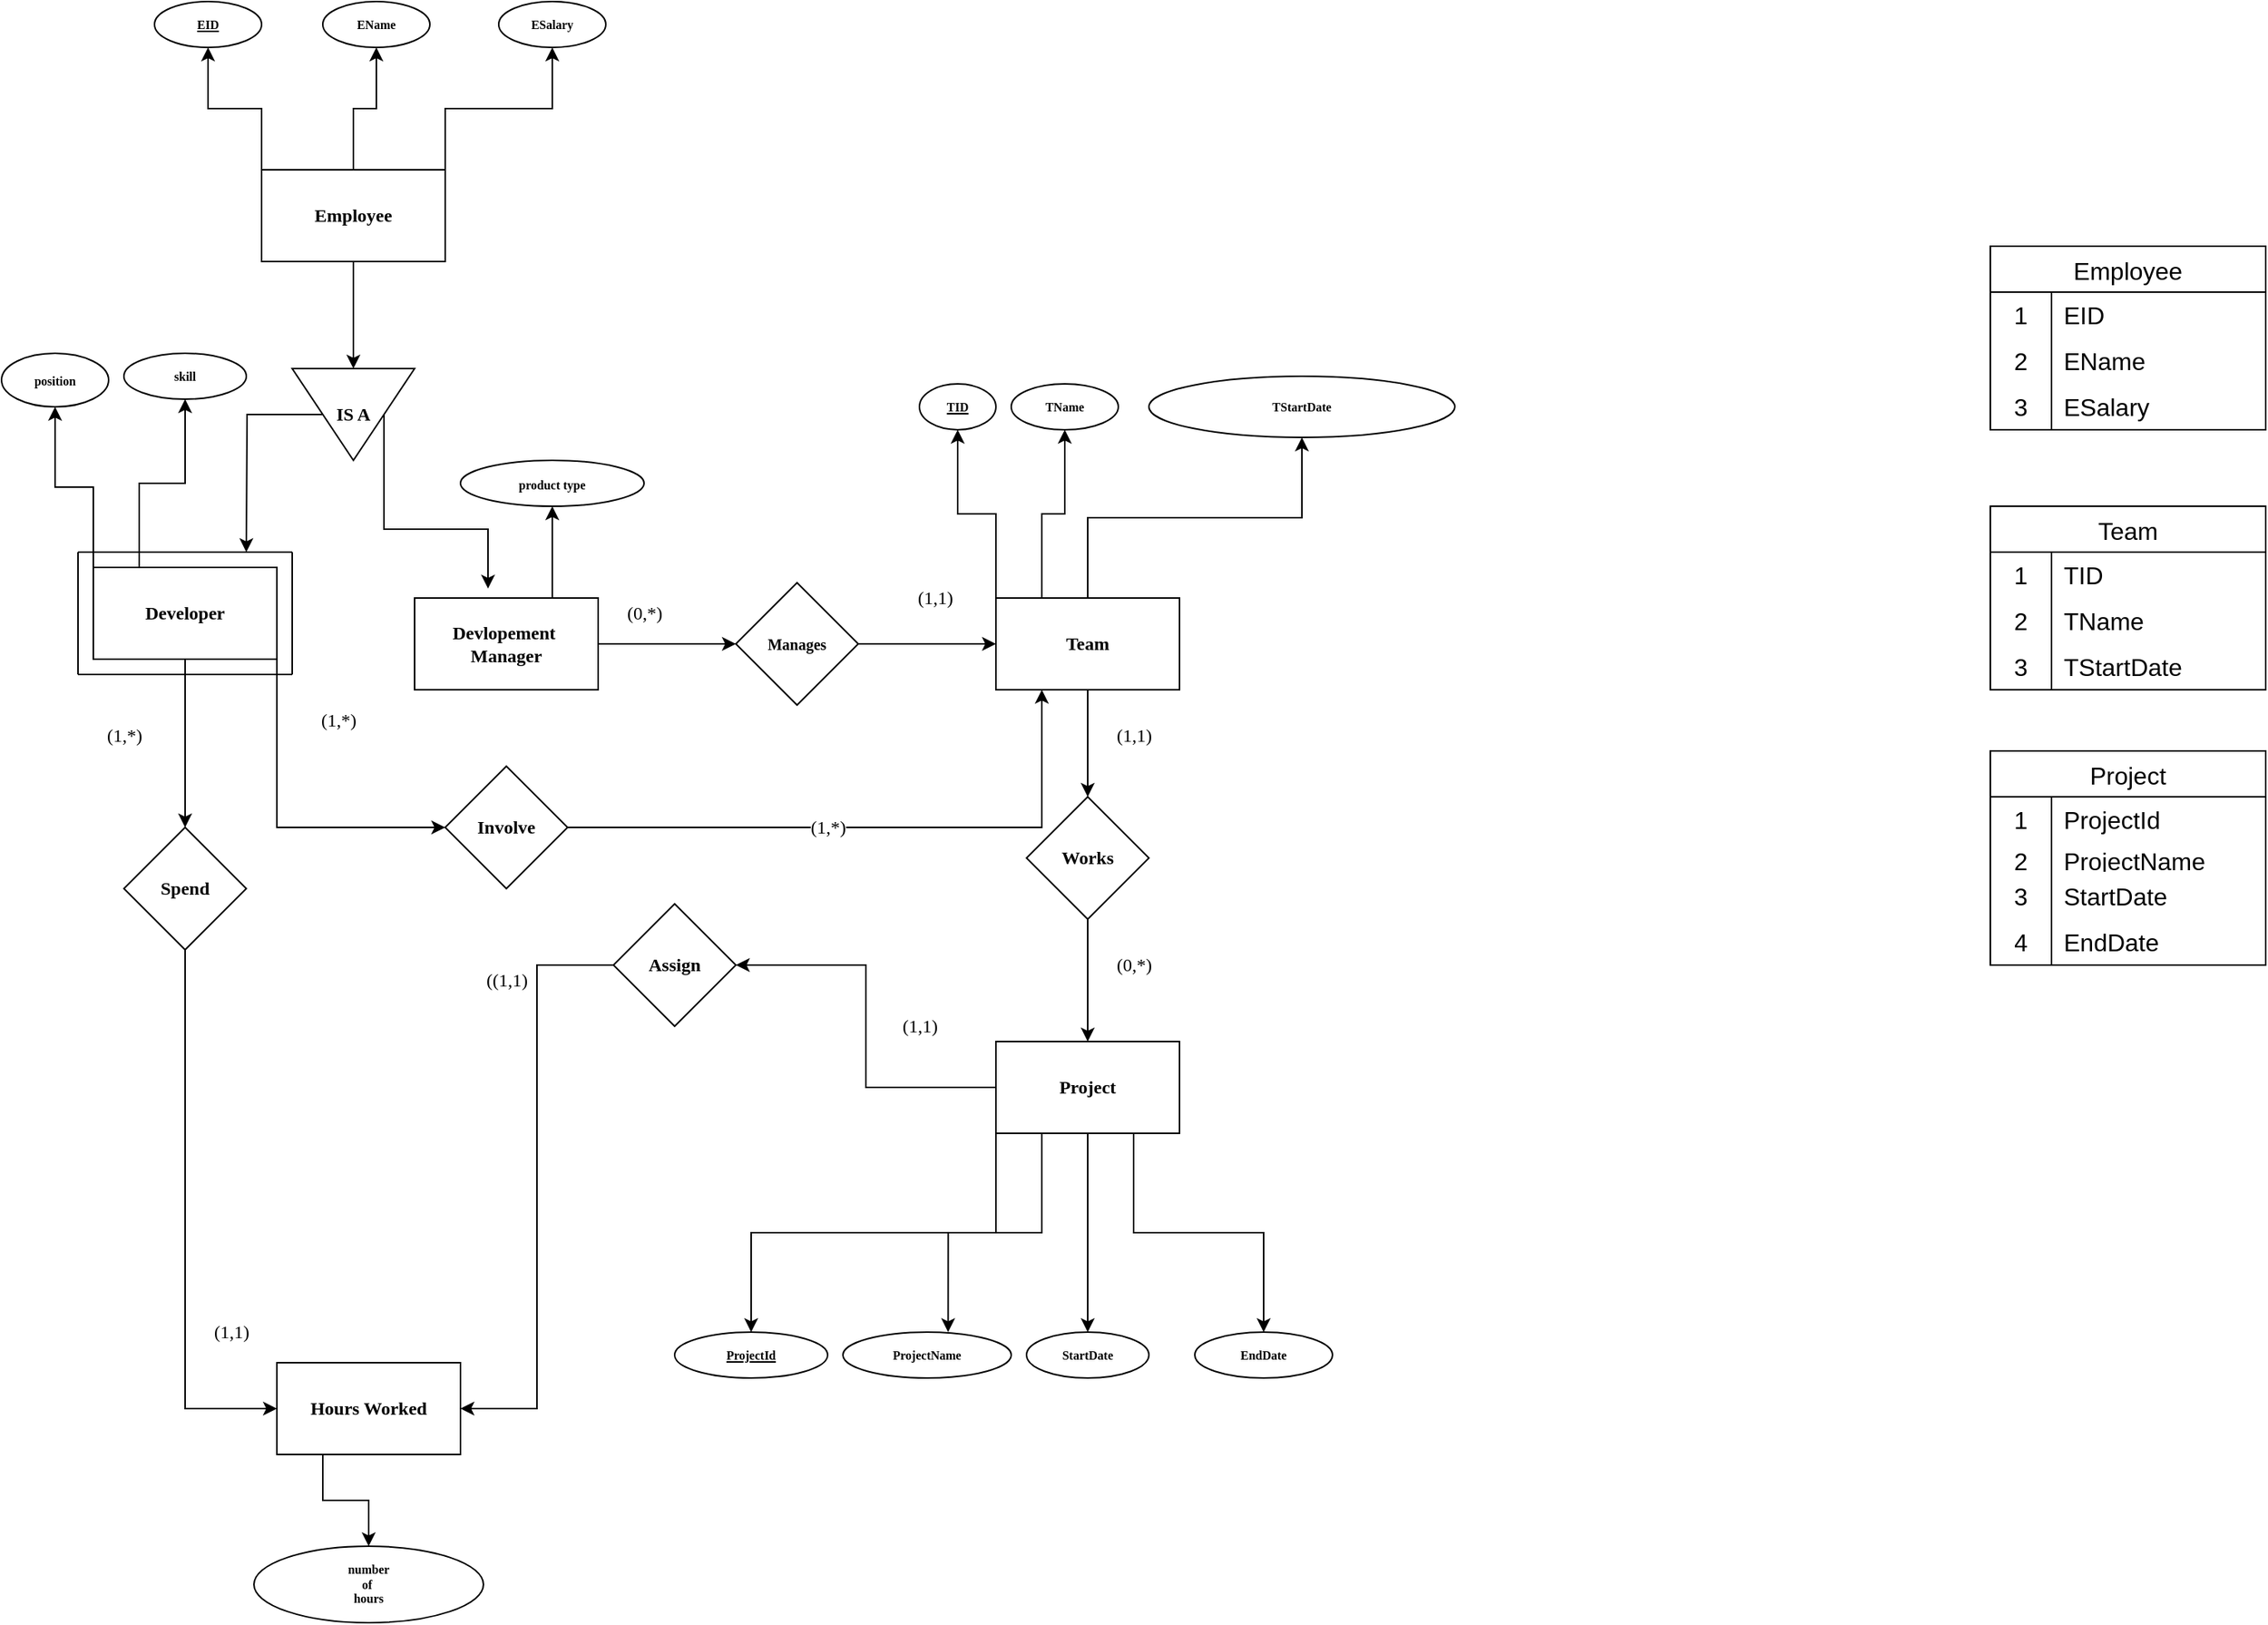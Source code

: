 <mxfile version="21.1.2" type="device">
  <diagram id="frQjgCpSMQZTaJP8_-7-" name="Page-1">
    <mxGraphModel dx="1793" dy="945" grid="1" gridSize="10" guides="1" tooltips="1" connect="1" arrows="1" fold="1" page="1" pageScale="1" pageWidth="850" pageHeight="1100" math="0" shadow="0">
      <root>
        <mxCell id="0" />
        <mxCell id="1" parent="0" />
        <mxCell id="EmgDvkxKHjXgh3PFIwty-4" value="" style="edgeStyle=orthogonalEdgeStyle;rounded=0;orthogonalLoop=1;jettySize=auto;html=1;fontFamily=Verdana;" parent="1" source="EmgDvkxKHjXgh3PFIwty-1" target="EmgDvkxKHjXgh3PFIwty-2" edge="1">
          <mxGeometry relative="1" as="geometry" />
        </mxCell>
        <mxCell id="EmgDvkxKHjXgh3PFIwty-19" style="edgeStyle=orthogonalEdgeStyle;rounded=0;orthogonalLoop=1;jettySize=auto;html=1;exitX=0;exitY=0;exitDx=0;exitDy=0;entryX=0.5;entryY=1;entryDx=0;entryDy=0;fontFamily=Verdana;fontSize=8;" parent="1" source="EmgDvkxKHjXgh3PFIwty-1" target="EmgDvkxKHjXgh3PFIwty-16" edge="1">
          <mxGeometry relative="1" as="geometry" />
        </mxCell>
        <mxCell id="EmgDvkxKHjXgh3PFIwty-20" style="edgeStyle=orthogonalEdgeStyle;rounded=0;orthogonalLoop=1;jettySize=auto;html=1;exitX=0.5;exitY=0;exitDx=0;exitDy=0;entryX=0.5;entryY=1;entryDx=0;entryDy=0;fontFamily=Verdana;fontSize=8;" parent="1" source="EmgDvkxKHjXgh3PFIwty-1" target="EmgDvkxKHjXgh3PFIwty-17" edge="1">
          <mxGeometry relative="1" as="geometry" />
        </mxCell>
        <mxCell id="EmgDvkxKHjXgh3PFIwty-21" style="edgeStyle=orthogonalEdgeStyle;rounded=0;orthogonalLoop=1;jettySize=auto;html=1;exitX=1;exitY=0;exitDx=0;exitDy=0;fontFamily=Verdana;fontSize=8;" parent="1" source="EmgDvkxKHjXgh3PFIwty-1" target="EmgDvkxKHjXgh3PFIwty-18" edge="1">
          <mxGeometry relative="1" as="geometry" />
        </mxCell>
        <mxCell id="EmgDvkxKHjXgh3PFIwty-1" value="&lt;font face=&quot;Verdana&quot;&gt;Employee&lt;/font&gt;" style="rounded=0;whiteSpace=wrap;html=1;fontStyle=1" parent="1" vertex="1">
          <mxGeometry x="610" y="140" width="120" height="60" as="geometry" />
        </mxCell>
        <mxCell id="EmgDvkxKHjXgh3PFIwty-9" style="edgeStyle=orthogonalEdgeStyle;rounded=0;orthogonalLoop=1;jettySize=auto;html=1;exitX=0.5;exitY=0;exitDx=0;exitDy=0;entryX=0.4;entryY=-0.103;entryDx=0;entryDy=0;entryPerimeter=0;fontFamily=Verdana;" parent="1" source="EmgDvkxKHjXgh3PFIwty-2" target="EmgDvkxKHjXgh3PFIwty-5" edge="1">
          <mxGeometry relative="1" as="geometry" />
        </mxCell>
        <mxCell id="EmgDvkxKHjXgh3PFIwty-29" style="edgeStyle=orthogonalEdgeStyle;rounded=0;orthogonalLoop=1;jettySize=auto;html=1;exitX=0.5;exitY=1;exitDx=0;exitDy=0;fontFamily=Verdana;fontSize=8;" parent="1" source="EmgDvkxKHjXgh3PFIwty-2" edge="1">
          <mxGeometry relative="1" as="geometry">
            <mxPoint x="600" y="390" as="targetPoint" />
          </mxGeometry>
        </mxCell>
        <mxCell id="EmgDvkxKHjXgh3PFIwty-2" value="&lt;b&gt;IS A&lt;/b&gt;" style="triangle;whiteSpace=wrap;html=1;fontFamily=Verdana;direction=south;" parent="1" vertex="1">
          <mxGeometry x="630" y="270" width="80" height="60" as="geometry" />
        </mxCell>
        <mxCell id="EmgDvkxKHjXgh3PFIwty-11" style="edgeStyle=orthogonalEdgeStyle;rounded=0;orthogonalLoop=1;jettySize=auto;html=1;exitX=0.75;exitY=0;exitDx=0;exitDy=0;fontFamily=Verdana;" parent="1" source="EmgDvkxKHjXgh3PFIwty-5" target="EmgDvkxKHjXgh3PFIwty-10" edge="1">
          <mxGeometry relative="1" as="geometry" />
        </mxCell>
        <mxCell id="EmgDvkxKHjXgh3PFIwty-33" style="edgeStyle=orthogonalEdgeStyle;rounded=0;orthogonalLoop=1;jettySize=auto;html=1;exitX=1;exitY=0.5;exitDx=0;exitDy=0;entryX=0;entryY=0.5;entryDx=0;entryDy=0;fontFamily=Verdana;fontSize=8;" parent="1" source="EmgDvkxKHjXgh3PFIwty-5" target="EmgDvkxKHjXgh3PFIwty-32" edge="1">
          <mxGeometry relative="1" as="geometry" />
        </mxCell>
        <mxCell id="EmgDvkxKHjXgh3PFIwty-5" value="Devlopement&amp;nbsp;&lt;br&gt;Manager" style="rounded=0;whiteSpace=wrap;html=1;fontFamily=Verdana;fontStyle=1" parent="1" vertex="1">
          <mxGeometry x="710" y="420" width="120" height="60" as="geometry" />
        </mxCell>
        <mxCell id="EmgDvkxKHjXgh3PFIwty-30" style="edgeStyle=orthogonalEdgeStyle;rounded=0;orthogonalLoop=1;jettySize=auto;html=1;exitX=0;exitY=0;exitDx=0;exitDy=0;fontFamily=Verdana;fontSize=8;" parent="1" source="EmgDvkxKHjXgh3PFIwty-6" target="EmgDvkxKHjXgh3PFIwty-12" edge="1">
          <mxGeometry relative="1" as="geometry" />
        </mxCell>
        <mxCell id="EmgDvkxKHjXgh3PFIwty-31" style="edgeStyle=orthogonalEdgeStyle;rounded=0;orthogonalLoop=1;jettySize=auto;html=1;exitX=0.25;exitY=0;exitDx=0;exitDy=0;entryX=1;entryY=0.5;entryDx=0;entryDy=0;fontFamily=Verdana;fontSize=8;" parent="1" source="EmgDvkxKHjXgh3PFIwty-6" target="EmgDvkxKHjXgh3PFIwty-14" edge="1">
          <mxGeometry relative="1" as="geometry" />
        </mxCell>
        <mxCell id="EmgDvkxKHjXgh3PFIwty-64" style="edgeStyle=orthogonalEdgeStyle;rounded=0;orthogonalLoop=1;jettySize=auto;html=1;exitX=0.5;exitY=1;exitDx=0;exitDy=0;entryX=0.5;entryY=0;entryDx=0;entryDy=0;fontFamily=Verdana;fontSize=12;" parent="1" source="EmgDvkxKHjXgh3PFIwty-6" target="EmgDvkxKHjXgh3PFIwty-63" edge="1">
          <mxGeometry relative="1" as="geometry" />
        </mxCell>
        <mxCell id="EmgDvkxKHjXgh3PFIwty-70" style="edgeStyle=orthogonalEdgeStyle;rounded=0;orthogonalLoop=1;jettySize=auto;html=1;exitX=1;exitY=1;exitDx=0;exitDy=0;entryX=0;entryY=0.5;entryDx=0;entryDy=0;fontFamily=Verdana;fontSize=12;" parent="1" source="EmgDvkxKHjXgh3PFIwty-6" target="EmgDvkxKHjXgh3PFIwty-69" edge="1">
          <mxGeometry relative="1" as="geometry" />
        </mxCell>
        <mxCell id="EmgDvkxKHjXgh3PFIwty-6" value="&lt;b&gt;Developer&lt;/b&gt;" style="rounded=0;whiteSpace=wrap;html=1;fontFamily=Verdana;" parent="1" vertex="1">
          <mxGeometry x="500" y="400" width="120" height="60" as="geometry" />
        </mxCell>
        <mxCell id="EmgDvkxKHjXgh3PFIwty-10" value="&lt;b style=&quot;font-size: 8px;&quot;&gt;product type&lt;/b&gt;" style="ellipse;whiteSpace=wrap;html=1;fontFamily=Verdana;direction=south;" parent="1" vertex="1">
          <mxGeometry x="740" y="330" width="120" height="30" as="geometry" />
        </mxCell>
        <mxCell id="EmgDvkxKHjXgh3PFIwty-12" value="&lt;b&gt;position&lt;/b&gt;" style="ellipse;whiteSpace=wrap;html=1;fontFamily=Verdana;fontSize=8;direction=south;" parent="1" vertex="1">
          <mxGeometry x="440" y="260" width="70" height="35" as="geometry" />
        </mxCell>
        <mxCell id="EmgDvkxKHjXgh3PFIwty-14" value="skill" style="ellipse;whiteSpace=wrap;html=1;fontFamily=Verdana;fontSize=8;direction=south;fontStyle=1" parent="1" vertex="1">
          <mxGeometry x="520" y="260" width="80" height="30" as="geometry" />
        </mxCell>
        <mxCell id="EmgDvkxKHjXgh3PFIwty-16" value="&lt;b&gt;EID&lt;/b&gt;" style="ellipse;whiteSpace=wrap;html=1;fontFamily=Verdana;fontSize=8;fontStyle=4" parent="1" vertex="1">
          <mxGeometry x="540" y="30" width="70" height="30" as="geometry" />
        </mxCell>
        <mxCell id="EmgDvkxKHjXgh3PFIwty-17" value="EName" style="ellipse;whiteSpace=wrap;html=1;fontFamily=Verdana;fontSize=8;fontStyle=1" parent="1" vertex="1">
          <mxGeometry x="650" y="30" width="70" height="30" as="geometry" />
        </mxCell>
        <mxCell id="EmgDvkxKHjXgh3PFIwty-18" value="ESalary" style="ellipse;whiteSpace=wrap;html=1;fontFamily=Verdana;fontSize=8;fontStyle=1" parent="1" vertex="1">
          <mxGeometry x="765" y="30" width="70" height="30" as="geometry" />
        </mxCell>
        <mxCell id="EmgDvkxKHjXgh3PFIwty-23" value="" style="endArrow=none;html=1;rounded=0;fontFamily=Verdana;fontSize=8;" parent="1" edge="1">
          <mxGeometry width="50" height="50" relative="1" as="geometry">
            <mxPoint x="490" y="470" as="sourcePoint" />
            <mxPoint x="630" y="470" as="targetPoint" />
            <Array as="points">
              <mxPoint x="550" y="470" />
            </Array>
          </mxGeometry>
        </mxCell>
        <mxCell id="EmgDvkxKHjXgh3PFIwty-25" value="" style="endArrow=none;html=1;rounded=0;fontFamily=Verdana;fontSize=8;" parent="1" edge="1">
          <mxGeometry x="-1" y="314" width="50" height="50" relative="1" as="geometry">
            <mxPoint x="490" y="470" as="sourcePoint" />
            <mxPoint x="490" y="390" as="targetPoint" />
            <mxPoint x="24" y="120" as="offset" />
          </mxGeometry>
        </mxCell>
        <mxCell id="EmgDvkxKHjXgh3PFIwty-27" value="" style="endArrow=none;html=1;rounded=0;fontFamily=Verdana;fontSize=8;" parent="1" edge="1">
          <mxGeometry width="50" height="50" relative="1" as="geometry">
            <mxPoint x="490" y="390" as="sourcePoint" />
            <mxPoint x="630" y="390" as="targetPoint" />
          </mxGeometry>
        </mxCell>
        <mxCell id="EmgDvkxKHjXgh3PFIwty-28" value="" style="endArrow=none;html=1;rounded=0;fontFamily=Verdana;fontSize=8;" parent="1" edge="1">
          <mxGeometry width="50" height="50" relative="1" as="geometry">
            <mxPoint x="630" y="470" as="sourcePoint" />
            <mxPoint x="630" y="390" as="targetPoint" />
            <Array as="points">
              <mxPoint x="630" y="460" />
            </Array>
          </mxGeometry>
        </mxCell>
        <mxCell id="EmgDvkxKHjXgh3PFIwty-35" style="edgeStyle=orthogonalEdgeStyle;rounded=0;orthogonalLoop=1;jettySize=auto;html=1;exitX=1;exitY=0.5;exitDx=0;exitDy=0;entryX=0;entryY=0.5;entryDx=0;entryDy=0;fontFamily=Verdana;fontSize=10;" parent="1" source="EmgDvkxKHjXgh3PFIwty-32" target="EmgDvkxKHjXgh3PFIwty-34" edge="1">
          <mxGeometry relative="1" as="geometry" />
        </mxCell>
        <mxCell id="EmgDvkxKHjXgh3PFIwty-32" value="&lt;b style=&quot;font-size: 10px;&quot;&gt;Manages&lt;/b&gt;" style="rhombus;whiteSpace=wrap;html=1;fontFamily=Verdana;fontSize=8;" parent="1" vertex="1">
          <mxGeometry x="920" y="410" width="80" height="80" as="geometry" />
        </mxCell>
        <mxCell id="EmgDvkxKHjXgh3PFIwty-39" style="edgeStyle=orthogonalEdgeStyle;rounded=0;orthogonalLoop=1;jettySize=auto;html=1;exitX=0;exitY=0;exitDx=0;exitDy=0;entryX=1;entryY=0.5;entryDx=0;entryDy=0;fontFamily=Verdana;fontSize=12;" parent="1" source="EmgDvkxKHjXgh3PFIwty-34" target="EmgDvkxKHjXgh3PFIwty-36" edge="1">
          <mxGeometry relative="1" as="geometry" />
        </mxCell>
        <mxCell id="EmgDvkxKHjXgh3PFIwty-40" style="edgeStyle=orthogonalEdgeStyle;rounded=0;orthogonalLoop=1;jettySize=auto;html=1;exitX=0.25;exitY=0;exitDx=0;exitDy=0;entryX=1;entryY=0.5;entryDx=0;entryDy=0;fontFamily=Verdana;fontSize=12;" parent="1" source="EmgDvkxKHjXgh3PFIwty-34" target="EmgDvkxKHjXgh3PFIwty-37" edge="1">
          <mxGeometry relative="1" as="geometry" />
        </mxCell>
        <mxCell id="EmgDvkxKHjXgh3PFIwty-41" style="edgeStyle=orthogonalEdgeStyle;rounded=0;orthogonalLoop=1;jettySize=auto;html=1;exitX=0.5;exitY=0;exitDx=0;exitDy=0;entryX=1;entryY=0.5;entryDx=0;entryDy=0;fontFamily=Verdana;fontSize=12;" parent="1" source="EmgDvkxKHjXgh3PFIwty-34" target="EmgDvkxKHjXgh3PFIwty-38" edge="1">
          <mxGeometry relative="1" as="geometry" />
        </mxCell>
        <mxCell id="EmgDvkxKHjXgh3PFIwty-43" style="edgeStyle=orthogonalEdgeStyle;rounded=0;orthogonalLoop=1;jettySize=auto;html=1;exitX=0.5;exitY=1;exitDx=0;exitDy=0;entryX=0.5;entryY=0;entryDx=0;entryDy=0;fontFamily=Verdana;fontSize=12;" parent="1" source="EmgDvkxKHjXgh3PFIwty-34" target="EmgDvkxKHjXgh3PFIwty-42" edge="1">
          <mxGeometry relative="1" as="geometry" />
        </mxCell>
        <mxCell id="EmgDvkxKHjXgh3PFIwty-34" value="&lt;b&gt;&lt;font style=&quot;font-size: 12px;&quot;&gt;Team&lt;/font&gt;&lt;/b&gt;" style="rounded=0;whiteSpace=wrap;html=1;fontFamily=Verdana;fontSize=10;" parent="1" vertex="1">
          <mxGeometry x="1090" y="420" width="120" height="60" as="geometry" />
        </mxCell>
        <mxCell id="EmgDvkxKHjXgh3PFIwty-36" value="&lt;b&gt;TID&lt;/b&gt;" style="ellipse;whiteSpace=wrap;html=1;fontFamily=Verdana;fontSize=8;fontStyle=4;direction=south;" parent="1" vertex="1">
          <mxGeometry x="1040" y="280" width="50" height="30" as="geometry" />
        </mxCell>
        <mxCell id="EmgDvkxKHjXgh3PFIwty-37" value="TName" style="ellipse;whiteSpace=wrap;html=1;fontFamily=Verdana;fontSize=8;fontStyle=1;direction=south;" parent="1" vertex="1">
          <mxGeometry x="1100" y="280" width="70" height="30" as="geometry" />
        </mxCell>
        <mxCell id="EmgDvkxKHjXgh3PFIwty-38" value="TStartDate" style="ellipse;whiteSpace=wrap;html=1;fontFamily=Verdana;fontSize=8;fontStyle=1;direction=south;" parent="1" vertex="1">
          <mxGeometry x="1190" y="275" width="200" height="40" as="geometry" />
        </mxCell>
        <mxCell id="EmgDvkxKHjXgh3PFIwty-45" style="edgeStyle=orthogonalEdgeStyle;rounded=0;orthogonalLoop=1;jettySize=auto;html=1;exitX=0.5;exitY=1;exitDx=0;exitDy=0;entryX=0.5;entryY=0;entryDx=0;entryDy=0;fontFamily=Verdana;fontSize=12;" parent="1" source="EmgDvkxKHjXgh3PFIwty-42" target="EmgDvkxKHjXgh3PFIwty-44" edge="1">
          <mxGeometry relative="1" as="geometry" />
        </mxCell>
        <mxCell id="EmgDvkxKHjXgh3PFIwty-42" value="&lt;b&gt;Works&lt;/b&gt;" style="rhombus;whiteSpace=wrap;html=1;fontFamily=Verdana;fontSize=12;" parent="1" vertex="1">
          <mxGeometry x="1110" y="550" width="80" height="80" as="geometry" />
        </mxCell>
        <mxCell id="EmgDvkxKHjXgh3PFIwty-47" style="edgeStyle=orthogonalEdgeStyle;rounded=0;orthogonalLoop=1;jettySize=auto;html=1;exitX=0;exitY=1;exitDx=0;exitDy=0;entryX=0;entryY=0.5;entryDx=0;entryDy=0;fontFamily=Verdana;fontSize=12;" parent="1" source="EmgDvkxKHjXgh3PFIwty-44" target="EmgDvkxKHjXgh3PFIwty-46" edge="1">
          <mxGeometry relative="1" as="geometry" />
        </mxCell>
        <mxCell id="EmgDvkxKHjXgh3PFIwty-50" style="edgeStyle=orthogonalEdgeStyle;rounded=0;orthogonalLoop=1;jettySize=auto;html=1;exitX=0.25;exitY=1;exitDx=0;exitDy=0;fontFamily=Verdana;fontSize=12;entryX=0;entryY=0.375;entryDx=0;entryDy=0;entryPerimeter=0;" parent="1" source="EmgDvkxKHjXgh3PFIwty-44" edge="1" target="EmgDvkxKHjXgh3PFIwty-52">
          <mxGeometry relative="1" as="geometry">
            <mxPoint x="1090" y="840" as="targetPoint" />
          </mxGeometry>
        </mxCell>
        <mxCell id="EmgDvkxKHjXgh3PFIwty-55" style="edgeStyle=orthogonalEdgeStyle;rounded=0;orthogonalLoop=1;jettySize=auto;html=1;exitX=0.5;exitY=1;exitDx=0;exitDy=0;entryX=0;entryY=0.5;entryDx=0;entryDy=0;fontFamily=Verdana;fontSize=12;" parent="1" source="EmgDvkxKHjXgh3PFIwty-44" target="EmgDvkxKHjXgh3PFIwty-53" edge="1">
          <mxGeometry relative="1" as="geometry" />
        </mxCell>
        <mxCell id="EmgDvkxKHjXgh3PFIwty-56" style="edgeStyle=orthogonalEdgeStyle;rounded=0;orthogonalLoop=1;jettySize=auto;html=1;exitX=0.75;exitY=1;exitDx=0;exitDy=0;entryX=0;entryY=0.5;entryDx=0;entryDy=0;fontFamily=Verdana;fontSize=12;" parent="1" source="EmgDvkxKHjXgh3PFIwty-44" target="EmgDvkxKHjXgh3PFIwty-54" edge="1">
          <mxGeometry relative="1" as="geometry" />
        </mxCell>
        <mxCell id="EmgDvkxKHjXgh3PFIwty-58" style="edgeStyle=orthogonalEdgeStyle;rounded=0;orthogonalLoop=1;jettySize=auto;html=1;exitX=0;exitY=0.5;exitDx=0;exitDy=0;entryX=1;entryY=0.5;entryDx=0;entryDy=0;fontFamily=Verdana;fontSize=12;" parent="1" source="EmgDvkxKHjXgh3PFIwty-44" target="EmgDvkxKHjXgh3PFIwty-57" edge="1">
          <mxGeometry relative="1" as="geometry" />
        </mxCell>
        <mxCell id="EmgDvkxKHjXgh3PFIwty-44" value="&lt;b&gt;Project&lt;/b&gt;" style="rounded=0;whiteSpace=wrap;html=1;fontFamily=Verdana;fontSize=12;" parent="1" vertex="1">
          <mxGeometry x="1090" y="710" width="120" height="60" as="geometry" />
        </mxCell>
        <mxCell id="EmgDvkxKHjXgh3PFIwty-46" value="&lt;b&gt;ProjectId&lt;br&gt;&lt;/b&gt;" style="ellipse;whiteSpace=wrap;html=1;fontFamily=Verdana;fontSize=8;fontStyle=4;direction=south;" parent="1" vertex="1">
          <mxGeometry x="880" y="900" width="100" height="30" as="geometry" />
        </mxCell>
        <mxCell id="EmgDvkxKHjXgh3PFIwty-52" value="ProjectName" style="ellipse;whiteSpace=wrap;html=1;fontFamily=Verdana;fontSize=8;fontStyle=1;direction=south;" parent="1" vertex="1">
          <mxGeometry x="990" y="900" width="110" height="30" as="geometry" />
        </mxCell>
        <mxCell id="EmgDvkxKHjXgh3PFIwty-53" value="StartDate" style="ellipse;whiteSpace=wrap;html=1;fontFamily=Verdana;fontSize=8;fontStyle=1;direction=south;" parent="1" vertex="1">
          <mxGeometry x="1110" y="900" width="80" height="30" as="geometry" />
        </mxCell>
        <mxCell id="EmgDvkxKHjXgh3PFIwty-54" value="EndDate" style="ellipse;whiteSpace=wrap;html=1;fontFamily=Verdana;fontSize=8;fontStyle=1;direction=south;" parent="1" vertex="1">
          <mxGeometry x="1220" y="900" width="90" height="30" as="geometry" />
        </mxCell>
        <mxCell id="EmgDvkxKHjXgh3PFIwty-62" style="edgeStyle=orthogonalEdgeStyle;rounded=0;orthogonalLoop=1;jettySize=auto;html=1;exitX=0;exitY=0.5;exitDx=0;exitDy=0;entryX=1;entryY=0.5;entryDx=0;entryDy=0;fontFamily=Verdana;fontSize=12;" parent="1" source="EmgDvkxKHjXgh3PFIwty-57" target="EmgDvkxKHjXgh3PFIwty-61" edge="1">
          <mxGeometry relative="1" as="geometry" />
        </mxCell>
        <mxCell id="EmgDvkxKHjXgh3PFIwty-57" value="&lt;b&gt;Assign&lt;br&gt;&lt;/b&gt;" style="rhombus;whiteSpace=wrap;html=1;fontFamily=Verdana;fontSize=12;" parent="1" vertex="1">
          <mxGeometry x="840" y="620" width="80" height="80" as="geometry" />
        </mxCell>
        <mxCell id="EmgDvkxKHjXgh3PFIwty-67" style="edgeStyle=orthogonalEdgeStyle;rounded=0;orthogonalLoop=1;jettySize=auto;html=1;exitX=0.25;exitY=1;exitDx=0;exitDy=0;entryX=0;entryY=0.5;entryDx=0;entryDy=0;fontFamily=Verdana;fontSize=12;" parent="1" source="EmgDvkxKHjXgh3PFIwty-61" target="EmgDvkxKHjXgh3PFIwty-66" edge="1">
          <mxGeometry relative="1" as="geometry" />
        </mxCell>
        <mxCell id="EmgDvkxKHjXgh3PFIwty-61" value="&lt;b&gt;Hours Worked&lt;/b&gt;" style="rounded=0;whiteSpace=wrap;html=1;fontFamily=Verdana;fontSize=12;" parent="1" vertex="1">
          <mxGeometry x="620" y="920" width="120" height="60" as="geometry" />
        </mxCell>
        <mxCell id="EmgDvkxKHjXgh3PFIwty-65" style="edgeStyle=orthogonalEdgeStyle;rounded=0;orthogonalLoop=1;jettySize=auto;html=1;exitX=0.5;exitY=1;exitDx=0;exitDy=0;entryX=0;entryY=0.5;entryDx=0;entryDy=0;fontFamily=Verdana;fontSize=12;" parent="1" source="EmgDvkxKHjXgh3PFIwty-63" target="EmgDvkxKHjXgh3PFIwty-61" edge="1">
          <mxGeometry relative="1" as="geometry" />
        </mxCell>
        <mxCell id="EmgDvkxKHjXgh3PFIwty-63" value="&lt;b&gt;Spend&lt;/b&gt;" style="rhombus;whiteSpace=wrap;html=1;fontFamily=Verdana;fontSize=12;" parent="1" vertex="1">
          <mxGeometry x="520" y="570" width="80" height="80" as="geometry" />
        </mxCell>
        <mxCell id="EmgDvkxKHjXgh3PFIwty-66" value="number&lt;br&gt;of&amp;nbsp;&lt;br&gt;hours" style="ellipse;whiteSpace=wrap;html=1;fontFamily=Verdana;fontSize=8;fontStyle=1;direction=south;" parent="1" vertex="1">
          <mxGeometry x="605" y="1040" width="150" height="50" as="geometry" />
        </mxCell>
        <mxCell id="EmgDvkxKHjXgh3PFIwty-71" style="edgeStyle=orthogonalEdgeStyle;rounded=0;orthogonalLoop=1;jettySize=auto;html=1;exitX=1;exitY=0.5;exitDx=0;exitDy=0;entryX=0.25;entryY=1;entryDx=0;entryDy=0;fontFamily=Verdana;fontSize=12;" parent="1" source="EmgDvkxKHjXgh3PFIwty-69" target="EmgDvkxKHjXgh3PFIwty-34" edge="1">
          <mxGeometry relative="1" as="geometry" />
        </mxCell>
        <mxCell id="EmgDvkxKHjXgh3PFIwty-73" value="(1,*)" style="edgeLabel;html=1;align=center;verticalAlign=middle;resizable=0;points=[];fontSize=12;fontFamily=Verdana;" parent="EmgDvkxKHjXgh3PFIwty-71" connectable="0" vertex="1">
          <mxGeometry x="-0.144" y="8" relative="1" as="geometry">
            <mxPoint x="-1" y="8" as="offset" />
          </mxGeometry>
        </mxCell>
        <mxCell id="EmgDvkxKHjXgh3PFIwty-69" value="&lt;b&gt;Involve&lt;/b&gt;" style="rhombus;whiteSpace=wrap;html=1;fontFamily=Verdana;fontSize=12;" parent="1" vertex="1">
          <mxGeometry x="730" y="530" width="80" height="80" as="geometry" />
        </mxCell>
        <mxCell id="EmgDvkxKHjXgh3PFIwty-72" value="(1,*)" style="text;html=1;align=center;verticalAlign=middle;resizable=0;points=[];autosize=1;strokeColor=none;fillColor=none;fontSize=12;fontFamily=Verdana;" parent="1" vertex="1">
          <mxGeometry x="635" y="485" width="50" height="30" as="geometry" />
        </mxCell>
        <mxCell id="EmgDvkxKHjXgh3PFIwty-74" value="(0,*)" style="text;html=1;align=center;verticalAlign=middle;resizable=0;points=[];autosize=1;strokeColor=none;fillColor=none;fontSize=12;fontFamily=Verdana;" parent="1" vertex="1">
          <mxGeometry x="835" y="415" width="50" height="30" as="geometry" />
        </mxCell>
        <mxCell id="EmgDvkxKHjXgh3PFIwty-75" value="(1,1)" style="text;html=1;align=center;verticalAlign=middle;resizable=0;points=[];autosize=1;strokeColor=none;fillColor=none;fontSize=12;fontFamily=Verdana;" parent="1" vertex="1">
          <mxGeometry x="1025" y="405" width="50" height="30" as="geometry" />
        </mxCell>
        <mxCell id="EmgDvkxKHjXgh3PFIwty-76" value="(1,1)" style="text;html=1;align=center;verticalAlign=middle;resizable=0;points=[];autosize=1;strokeColor=none;fillColor=none;fontSize=12;fontFamily=Verdana;" parent="1" vertex="1">
          <mxGeometry x="1155" y="495" width="50" height="30" as="geometry" />
        </mxCell>
        <mxCell id="EmgDvkxKHjXgh3PFIwty-77" value="(0,*)" style="text;html=1;align=center;verticalAlign=middle;resizable=0;points=[];autosize=1;strokeColor=none;fillColor=none;fontSize=12;fontFamily=Verdana;" parent="1" vertex="1">
          <mxGeometry x="1155" y="645" width="50" height="30" as="geometry" />
        </mxCell>
        <mxCell id="EmgDvkxKHjXgh3PFIwty-78" value="(1,*)" style="text;html=1;align=center;verticalAlign=middle;resizable=0;points=[];autosize=1;strokeColor=none;fillColor=none;fontSize=12;fontFamily=Verdana;" parent="1" vertex="1">
          <mxGeometry x="495" y="495" width="50" height="30" as="geometry" />
        </mxCell>
        <mxCell id="EmgDvkxKHjXgh3PFIwty-79" value="(1,1)" style="text;html=1;align=center;verticalAlign=middle;resizable=0;points=[];autosize=1;strokeColor=none;fillColor=none;fontSize=12;fontFamily=Verdana;" parent="1" vertex="1">
          <mxGeometry x="565" y="885" width="50" height="30" as="geometry" />
        </mxCell>
        <mxCell id="EmgDvkxKHjXgh3PFIwty-80" value="(1,1)" style="text;html=1;align=center;verticalAlign=middle;resizable=0;points=[];autosize=1;strokeColor=none;fillColor=none;fontSize=12;fontFamily=Verdana;" parent="1" vertex="1">
          <mxGeometry x="1015" y="685" width="50" height="30" as="geometry" />
        </mxCell>
        <mxCell id="EmgDvkxKHjXgh3PFIwty-81" value="((1,1)" style="text;html=1;align=center;verticalAlign=middle;resizable=0;points=[];autosize=1;strokeColor=none;fillColor=none;fontSize=12;fontFamily=Verdana;" parent="1" vertex="1">
          <mxGeometry x="740" y="655" width="60" height="30" as="geometry" />
        </mxCell>
        <mxCell id="C0HrtwvL85PrBI8nQNGT-6" value="Employee" style="shape=table;startSize=30;container=1;collapsible=0;childLayout=tableLayout;fixedRows=1;rowLines=0;fontStyle=0;strokeColor=default;fontSize=16;" vertex="1" parent="1">
          <mxGeometry x="1740" y="190" width="180" height="120" as="geometry" />
        </mxCell>
        <mxCell id="C0HrtwvL85PrBI8nQNGT-7" value="" style="shape=tableRow;horizontal=0;startSize=0;swimlaneHead=0;swimlaneBody=0;top=0;left=0;bottom=0;right=0;collapsible=0;dropTarget=0;fillColor=none;points=[[0,0.5],[1,0.5]];portConstraint=eastwest;strokeColor=inherit;fontSize=16;" vertex="1" parent="C0HrtwvL85PrBI8nQNGT-6">
          <mxGeometry y="30" width="180" height="30" as="geometry" />
        </mxCell>
        <mxCell id="C0HrtwvL85PrBI8nQNGT-8" value="1" style="shape=partialRectangle;html=1;whiteSpace=wrap;connectable=0;fillColor=none;top=0;left=0;bottom=0;right=0;overflow=hidden;pointerEvents=1;strokeColor=inherit;fontSize=16;" vertex="1" parent="C0HrtwvL85PrBI8nQNGT-7">
          <mxGeometry width="40" height="30" as="geometry">
            <mxRectangle width="40" height="30" as="alternateBounds" />
          </mxGeometry>
        </mxCell>
        <mxCell id="C0HrtwvL85PrBI8nQNGT-9" value="EID" style="shape=partialRectangle;html=1;whiteSpace=wrap;connectable=0;fillColor=none;top=0;left=0;bottom=0;right=0;align=left;spacingLeft=6;overflow=hidden;strokeColor=inherit;fontSize=16;" vertex="1" parent="C0HrtwvL85PrBI8nQNGT-7">
          <mxGeometry x="40" width="140" height="30" as="geometry">
            <mxRectangle width="140" height="30" as="alternateBounds" />
          </mxGeometry>
        </mxCell>
        <mxCell id="C0HrtwvL85PrBI8nQNGT-10" value="" style="shape=tableRow;horizontal=0;startSize=0;swimlaneHead=0;swimlaneBody=0;top=0;left=0;bottom=0;right=0;collapsible=0;dropTarget=0;fillColor=none;points=[[0,0.5],[1,0.5]];portConstraint=eastwest;strokeColor=inherit;fontSize=16;" vertex="1" parent="C0HrtwvL85PrBI8nQNGT-6">
          <mxGeometry y="60" width="180" height="30" as="geometry" />
        </mxCell>
        <mxCell id="C0HrtwvL85PrBI8nQNGT-11" value="2" style="shape=partialRectangle;html=1;whiteSpace=wrap;connectable=0;fillColor=none;top=0;left=0;bottom=0;right=0;overflow=hidden;strokeColor=inherit;fontSize=16;" vertex="1" parent="C0HrtwvL85PrBI8nQNGT-10">
          <mxGeometry width="40" height="30" as="geometry">
            <mxRectangle width="40" height="30" as="alternateBounds" />
          </mxGeometry>
        </mxCell>
        <mxCell id="C0HrtwvL85PrBI8nQNGT-12" value="EName" style="shape=partialRectangle;html=1;whiteSpace=wrap;connectable=0;fillColor=none;top=0;left=0;bottom=0;right=0;align=left;spacingLeft=6;overflow=hidden;strokeColor=inherit;fontSize=16;" vertex="1" parent="C0HrtwvL85PrBI8nQNGT-10">
          <mxGeometry x="40" width="140" height="30" as="geometry">
            <mxRectangle width="140" height="30" as="alternateBounds" />
          </mxGeometry>
        </mxCell>
        <mxCell id="C0HrtwvL85PrBI8nQNGT-13" value="" style="shape=tableRow;horizontal=0;startSize=0;swimlaneHead=0;swimlaneBody=0;top=0;left=0;bottom=0;right=0;collapsible=0;dropTarget=0;fillColor=none;points=[[0,0.5],[1,0.5]];portConstraint=eastwest;strokeColor=inherit;fontSize=16;" vertex="1" parent="C0HrtwvL85PrBI8nQNGT-6">
          <mxGeometry y="90" width="180" height="30" as="geometry" />
        </mxCell>
        <mxCell id="C0HrtwvL85PrBI8nQNGT-14" value="3" style="shape=partialRectangle;html=1;whiteSpace=wrap;connectable=0;fillColor=none;top=0;left=0;bottom=0;right=0;overflow=hidden;strokeColor=inherit;fontSize=16;" vertex="1" parent="C0HrtwvL85PrBI8nQNGT-13">
          <mxGeometry width="40" height="30" as="geometry">
            <mxRectangle width="40" height="30" as="alternateBounds" />
          </mxGeometry>
        </mxCell>
        <mxCell id="C0HrtwvL85PrBI8nQNGT-15" value="ESalary" style="shape=partialRectangle;html=1;whiteSpace=wrap;connectable=0;fillColor=none;top=0;left=0;bottom=0;right=0;align=left;spacingLeft=6;overflow=hidden;strokeColor=inherit;fontSize=16;" vertex="1" parent="C0HrtwvL85PrBI8nQNGT-13">
          <mxGeometry x="40" width="140" height="30" as="geometry">
            <mxRectangle width="140" height="30" as="alternateBounds" />
          </mxGeometry>
        </mxCell>
        <mxCell id="C0HrtwvL85PrBI8nQNGT-16" value="Team" style="shape=table;startSize=30;container=1;collapsible=0;childLayout=tableLayout;fixedRows=1;rowLines=0;fontStyle=0;strokeColor=default;fontSize=16;" vertex="1" parent="1">
          <mxGeometry x="1740" y="360" width="180" height="120" as="geometry" />
        </mxCell>
        <mxCell id="C0HrtwvL85PrBI8nQNGT-17" value="" style="shape=tableRow;horizontal=0;startSize=0;swimlaneHead=0;swimlaneBody=0;top=0;left=0;bottom=0;right=0;collapsible=0;dropTarget=0;fillColor=none;points=[[0,0.5],[1,0.5]];portConstraint=eastwest;strokeColor=inherit;fontSize=16;" vertex="1" parent="C0HrtwvL85PrBI8nQNGT-16">
          <mxGeometry y="30" width="180" height="30" as="geometry" />
        </mxCell>
        <mxCell id="C0HrtwvL85PrBI8nQNGT-18" value="1" style="shape=partialRectangle;html=1;whiteSpace=wrap;connectable=0;fillColor=none;top=0;left=0;bottom=0;right=0;overflow=hidden;pointerEvents=1;strokeColor=inherit;fontSize=16;" vertex="1" parent="C0HrtwvL85PrBI8nQNGT-17">
          <mxGeometry width="40" height="30" as="geometry">
            <mxRectangle width="40" height="30" as="alternateBounds" />
          </mxGeometry>
        </mxCell>
        <mxCell id="C0HrtwvL85PrBI8nQNGT-19" value="TID" style="shape=partialRectangle;html=1;whiteSpace=wrap;connectable=0;fillColor=none;top=0;left=0;bottom=0;right=0;align=left;spacingLeft=6;overflow=hidden;strokeColor=inherit;fontSize=16;" vertex="1" parent="C0HrtwvL85PrBI8nQNGT-17">
          <mxGeometry x="40" width="140" height="30" as="geometry">
            <mxRectangle width="140" height="30" as="alternateBounds" />
          </mxGeometry>
        </mxCell>
        <mxCell id="C0HrtwvL85PrBI8nQNGT-20" value="" style="shape=tableRow;horizontal=0;startSize=0;swimlaneHead=0;swimlaneBody=0;top=0;left=0;bottom=0;right=0;collapsible=0;dropTarget=0;fillColor=none;points=[[0,0.5],[1,0.5]];portConstraint=eastwest;strokeColor=inherit;fontSize=16;" vertex="1" parent="C0HrtwvL85PrBI8nQNGT-16">
          <mxGeometry y="60" width="180" height="30" as="geometry" />
        </mxCell>
        <mxCell id="C0HrtwvL85PrBI8nQNGT-21" value="2" style="shape=partialRectangle;html=1;whiteSpace=wrap;connectable=0;fillColor=none;top=0;left=0;bottom=0;right=0;overflow=hidden;strokeColor=inherit;fontSize=16;" vertex="1" parent="C0HrtwvL85PrBI8nQNGT-20">
          <mxGeometry width="40" height="30" as="geometry">
            <mxRectangle width="40" height="30" as="alternateBounds" />
          </mxGeometry>
        </mxCell>
        <mxCell id="C0HrtwvL85PrBI8nQNGT-22" value="TName" style="shape=partialRectangle;html=1;whiteSpace=wrap;connectable=0;fillColor=none;top=0;left=0;bottom=0;right=0;align=left;spacingLeft=6;overflow=hidden;strokeColor=inherit;fontSize=16;" vertex="1" parent="C0HrtwvL85PrBI8nQNGT-20">
          <mxGeometry x="40" width="140" height="30" as="geometry">
            <mxRectangle width="140" height="30" as="alternateBounds" />
          </mxGeometry>
        </mxCell>
        <mxCell id="C0HrtwvL85PrBI8nQNGT-23" value="" style="shape=tableRow;horizontal=0;startSize=0;swimlaneHead=0;swimlaneBody=0;top=0;left=0;bottom=0;right=0;collapsible=0;dropTarget=0;fillColor=none;points=[[0,0.5],[1,0.5]];portConstraint=eastwest;strokeColor=inherit;fontSize=16;" vertex="1" parent="C0HrtwvL85PrBI8nQNGT-16">
          <mxGeometry y="90" width="180" height="30" as="geometry" />
        </mxCell>
        <mxCell id="C0HrtwvL85PrBI8nQNGT-24" value="3" style="shape=partialRectangle;html=1;whiteSpace=wrap;connectable=0;fillColor=none;top=0;left=0;bottom=0;right=0;overflow=hidden;strokeColor=inherit;fontSize=16;" vertex="1" parent="C0HrtwvL85PrBI8nQNGT-23">
          <mxGeometry width="40" height="30" as="geometry">
            <mxRectangle width="40" height="30" as="alternateBounds" />
          </mxGeometry>
        </mxCell>
        <mxCell id="C0HrtwvL85PrBI8nQNGT-25" value="TStartDate" style="shape=partialRectangle;html=1;whiteSpace=wrap;connectable=0;fillColor=none;top=0;left=0;bottom=0;right=0;align=left;spacingLeft=6;overflow=hidden;strokeColor=inherit;fontSize=16;" vertex="1" parent="C0HrtwvL85PrBI8nQNGT-23">
          <mxGeometry x="40" width="140" height="30" as="geometry">
            <mxRectangle width="140" height="30" as="alternateBounds" />
          </mxGeometry>
        </mxCell>
        <mxCell id="C0HrtwvL85PrBI8nQNGT-26" value="Project" style="shape=table;startSize=30;container=1;collapsible=0;childLayout=tableLayout;fixedRows=1;rowLines=0;fontStyle=0;strokeColor=default;fontSize=16;" vertex="1" parent="1">
          <mxGeometry x="1740" y="520" width="180" height="140" as="geometry" />
        </mxCell>
        <mxCell id="C0HrtwvL85PrBI8nQNGT-27" value="" style="shape=tableRow;horizontal=0;startSize=0;swimlaneHead=0;swimlaneBody=0;top=0;left=0;bottom=0;right=0;collapsible=0;dropTarget=0;fillColor=none;points=[[0,0.5],[1,0.5]];portConstraint=eastwest;strokeColor=inherit;fontSize=16;" vertex="1" parent="C0HrtwvL85PrBI8nQNGT-26">
          <mxGeometry y="30" width="180" height="30" as="geometry" />
        </mxCell>
        <mxCell id="C0HrtwvL85PrBI8nQNGT-28" value="1" style="shape=partialRectangle;html=1;whiteSpace=wrap;connectable=0;fillColor=none;top=0;left=0;bottom=0;right=0;overflow=hidden;pointerEvents=1;strokeColor=inherit;fontSize=16;" vertex="1" parent="C0HrtwvL85PrBI8nQNGT-27">
          <mxGeometry width="40" height="30" as="geometry">
            <mxRectangle width="40" height="30" as="alternateBounds" />
          </mxGeometry>
        </mxCell>
        <mxCell id="C0HrtwvL85PrBI8nQNGT-29" value="ProjectId" style="shape=partialRectangle;html=1;whiteSpace=wrap;connectable=0;fillColor=none;top=0;left=0;bottom=0;right=0;align=left;spacingLeft=6;overflow=hidden;strokeColor=inherit;fontSize=16;" vertex="1" parent="C0HrtwvL85PrBI8nQNGT-27">
          <mxGeometry x="40" width="140" height="30" as="geometry">
            <mxRectangle width="140" height="30" as="alternateBounds" />
          </mxGeometry>
        </mxCell>
        <mxCell id="C0HrtwvL85PrBI8nQNGT-30" value="" style="shape=tableRow;horizontal=0;startSize=0;swimlaneHead=0;swimlaneBody=0;top=0;left=0;bottom=0;right=0;collapsible=0;dropTarget=0;fillColor=none;points=[[0,0.5],[1,0.5]];portConstraint=eastwest;strokeColor=inherit;fontSize=16;" vertex="1" parent="C0HrtwvL85PrBI8nQNGT-26">
          <mxGeometry y="60" width="180" height="20" as="geometry" />
        </mxCell>
        <mxCell id="C0HrtwvL85PrBI8nQNGT-31" value="2" style="shape=partialRectangle;html=1;whiteSpace=wrap;connectable=0;fillColor=none;top=0;left=0;bottom=0;right=0;overflow=hidden;strokeColor=inherit;fontSize=16;" vertex="1" parent="C0HrtwvL85PrBI8nQNGT-30">
          <mxGeometry width="40" height="20" as="geometry">
            <mxRectangle width="40" height="20" as="alternateBounds" />
          </mxGeometry>
        </mxCell>
        <mxCell id="C0HrtwvL85PrBI8nQNGT-32" value="ProjectName" style="shape=partialRectangle;html=1;whiteSpace=wrap;connectable=0;fillColor=none;top=0;left=0;bottom=0;right=0;align=left;spacingLeft=6;overflow=hidden;strokeColor=inherit;fontSize=16;" vertex="1" parent="C0HrtwvL85PrBI8nQNGT-30">
          <mxGeometry x="40" width="140" height="20" as="geometry">
            <mxRectangle width="140" height="20" as="alternateBounds" />
          </mxGeometry>
        </mxCell>
        <mxCell id="C0HrtwvL85PrBI8nQNGT-33" value="" style="shape=tableRow;horizontal=0;startSize=0;swimlaneHead=0;swimlaneBody=0;top=0;left=0;bottom=0;right=0;collapsible=0;dropTarget=0;fillColor=none;points=[[0,0.5],[1,0.5]];portConstraint=eastwest;strokeColor=inherit;fontSize=16;" vertex="1" parent="C0HrtwvL85PrBI8nQNGT-26">
          <mxGeometry y="80" width="180" height="30" as="geometry" />
        </mxCell>
        <mxCell id="C0HrtwvL85PrBI8nQNGT-34" value="3" style="shape=partialRectangle;html=1;whiteSpace=wrap;connectable=0;fillColor=none;top=0;left=0;bottom=0;right=0;overflow=hidden;strokeColor=inherit;fontSize=16;" vertex="1" parent="C0HrtwvL85PrBI8nQNGT-33">
          <mxGeometry width="40" height="30" as="geometry">
            <mxRectangle width="40" height="30" as="alternateBounds" />
          </mxGeometry>
        </mxCell>
        <mxCell id="C0HrtwvL85PrBI8nQNGT-35" value="StartDate" style="shape=partialRectangle;html=1;whiteSpace=wrap;connectable=0;fillColor=none;top=0;left=0;bottom=0;right=0;align=left;spacingLeft=6;overflow=hidden;strokeColor=inherit;fontSize=16;" vertex="1" parent="C0HrtwvL85PrBI8nQNGT-33">
          <mxGeometry x="40" width="140" height="30" as="geometry">
            <mxRectangle width="140" height="30" as="alternateBounds" />
          </mxGeometry>
        </mxCell>
        <mxCell id="C0HrtwvL85PrBI8nQNGT-37" value="" style="shape=tableRow;horizontal=0;startSize=0;swimlaneHead=0;swimlaneBody=0;top=0;left=0;bottom=0;right=0;collapsible=0;dropTarget=0;fillColor=none;points=[[0,0.5],[1,0.5]];portConstraint=eastwest;strokeColor=inherit;fontSize=16;" vertex="1" parent="C0HrtwvL85PrBI8nQNGT-26">
          <mxGeometry y="110" width="180" height="30" as="geometry" />
        </mxCell>
        <mxCell id="C0HrtwvL85PrBI8nQNGT-38" value="4" style="shape=partialRectangle;html=1;whiteSpace=wrap;connectable=0;fillColor=none;top=0;left=0;bottom=0;right=0;overflow=hidden;strokeColor=inherit;fontSize=16;" vertex="1" parent="C0HrtwvL85PrBI8nQNGT-37">
          <mxGeometry width="40" height="30" as="geometry">
            <mxRectangle width="40" height="30" as="alternateBounds" />
          </mxGeometry>
        </mxCell>
        <mxCell id="C0HrtwvL85PrBI8nQNGT-39" value="EndDate" style="shape=partialRectangle;html=1;whiteSpace=wrap;connectable=0;fillColor=none;top=0;left=0;bottom=0;right=0;align=left;spacingLeft=6;overflow=hidden;strokeColor=inherit;fontSize=16;" vertex="1" parent="C0HrtwvL85PrBI8nQNGT-37">
          <mxGeometry x="40" width="140" height="30" as="geometry">
            <mxRectangle width="140" height="30" as="alternateBounds" />
          </mxGeometry>
        </mxCell>
      </root>
    </mxGraphModel>
  </diagram>
</mxfile>
